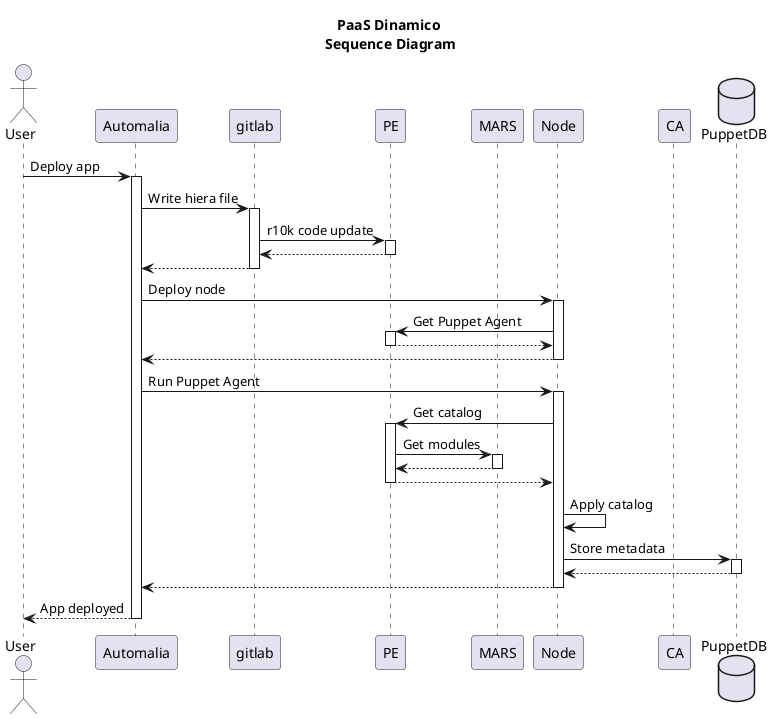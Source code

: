 @startuml

title PaaS Dinamico\n Sequence Diagram

actor User
participant "Automalia" as A
participant "gitlab" as B
participant "PE" as C
participant "MARS" as D
participant "Node" as E
participant "CA" as F
database "PuppetDB" as G


User -> A: Deploy app
activate A

A -> B: Write hiera file
activate B

B -> C: r10k code update
activate C

C --> B
deactivate C

B --> A
deactivate B

A -> E: Deploy node
activate E

E -> C: Get Puppet Agent
activate C

C --> E
deactivate C

E --> A
deactivate E

A -> E: Run Puppet Agent
activate E

E -> C: Get catalog
activate C

C -> D: Get modules
activate D

D --> C
deactivate D

C --> E
deactivate C

E -> E: Apply catalog

E -> G: Store metadata
activate G

G --> E
deactivate G

E --> A
deactivate E

A --> User: App deployed
deactivate A

@enduml
